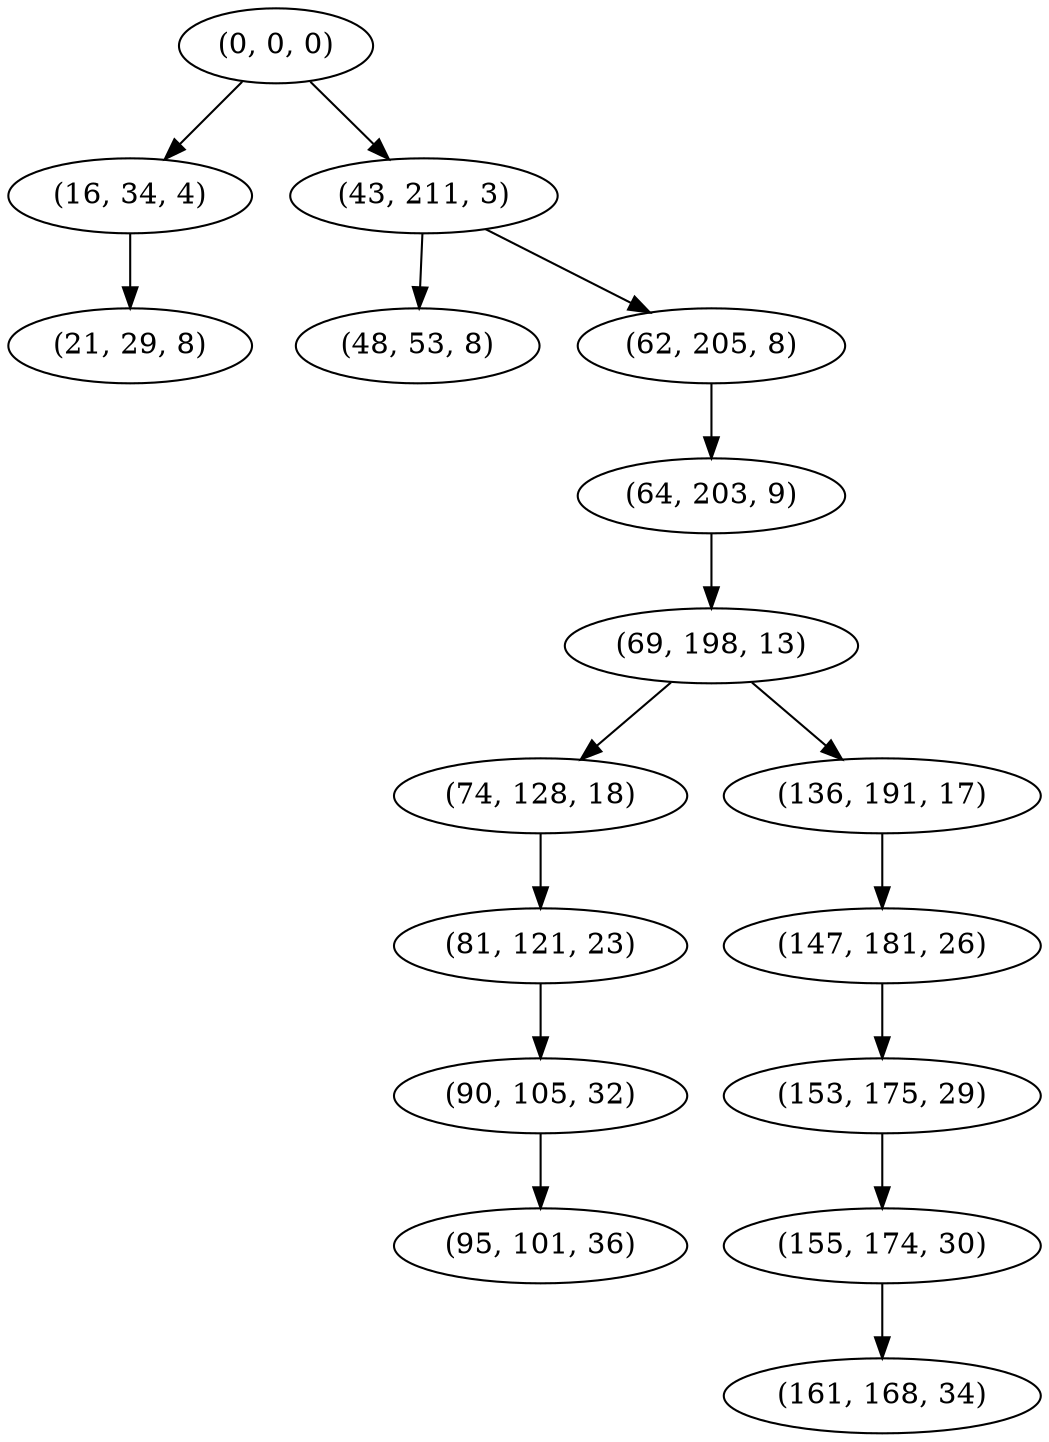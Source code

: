 digraph tree {
    "(0, 0, 0)";
    "(16, 34, 4)";
    "(21, 29, 8)";
    "(43, 211, 3)";
    "(48, 53, 8)";
    "(62, 205, 8)";
    "(64, 203, 9)";
    "(69, 198, 13)";
    "(74, 128, 18)";
    "(81, 121, 23)";
    "(90, 105, 32)";
    "(95, 101, 36)";
    "(136, 191, 17)";
    "(147, 181, 26)";
    "(153, 175, 29)";
    "(155, 174, 30)";
    "(161, 168, 34)";
    "(0, 0, 0)" -> "(16, 34, 4)";
    "(0, 0, 0)" -> "(43, 211, 3)";
    "(16, 34, 4)" -> "(21, 29, 8)";
    "(43, 211, 3)" -> "(48, 53, 8)";
    "(43, 211, 3)" -> "(62, 205, 8)";
    "(62, 205, 8)" -> "(64, 203, 9)";
    "(64, 203, 9)" -> "(69, 198, 13)";
    "(69, 198, 13)" -> "(74, 128, 18)";
    "(69, 198, 13)" -> "(136, 191, 17)";
    "(74, 128, 18)" -> "(81, 121, 23)";
    "(81, 121, 23)" -> "(90, 105, 32)";
    "(90, 105, 32)" -> "(95, 101, 36)";
    "(136, 191, 17)" -> "(147, 181, 26)";
    "(147, 181, 26)" -> "(153, 175, 29)";
    "(153, 175, 29)" -> "(155, 174, 30)";
    "(155, 174, 30)" -> "(161, 168, 34)";
}
